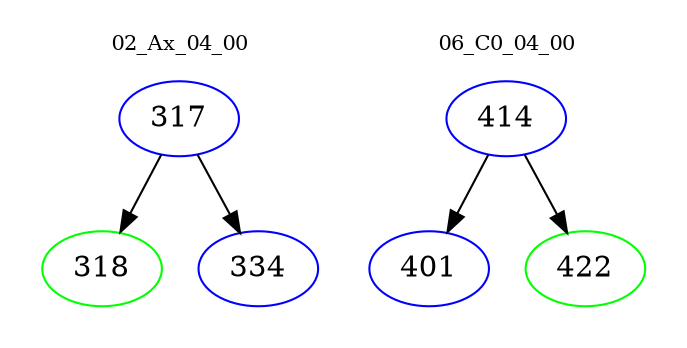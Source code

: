digraph{
subgraph cluster_0 {
color = white
label = "02_Ax_04_00";
fontsize=10;
T0_317 [label="317", color="blue"]
T0_317 -> T0_318 [color="black"]
T0_318 [label="318", color="green"]
T0_317 -> T0_334 [color="black"]
T0_334 [label="334", color="blue"]
}
subgraph cluster_1 {
color = white
label = "06_C0_04_00";
fontsize=10;
T1_414 [label="414", color="blue"]
T1_414 -> T1_401 [color="black"]
T1_401 [label="401", color="blue"]
T1_414 -> T1_422 [color="black"]
T1_422 [label="422", color="green"]
}
}
